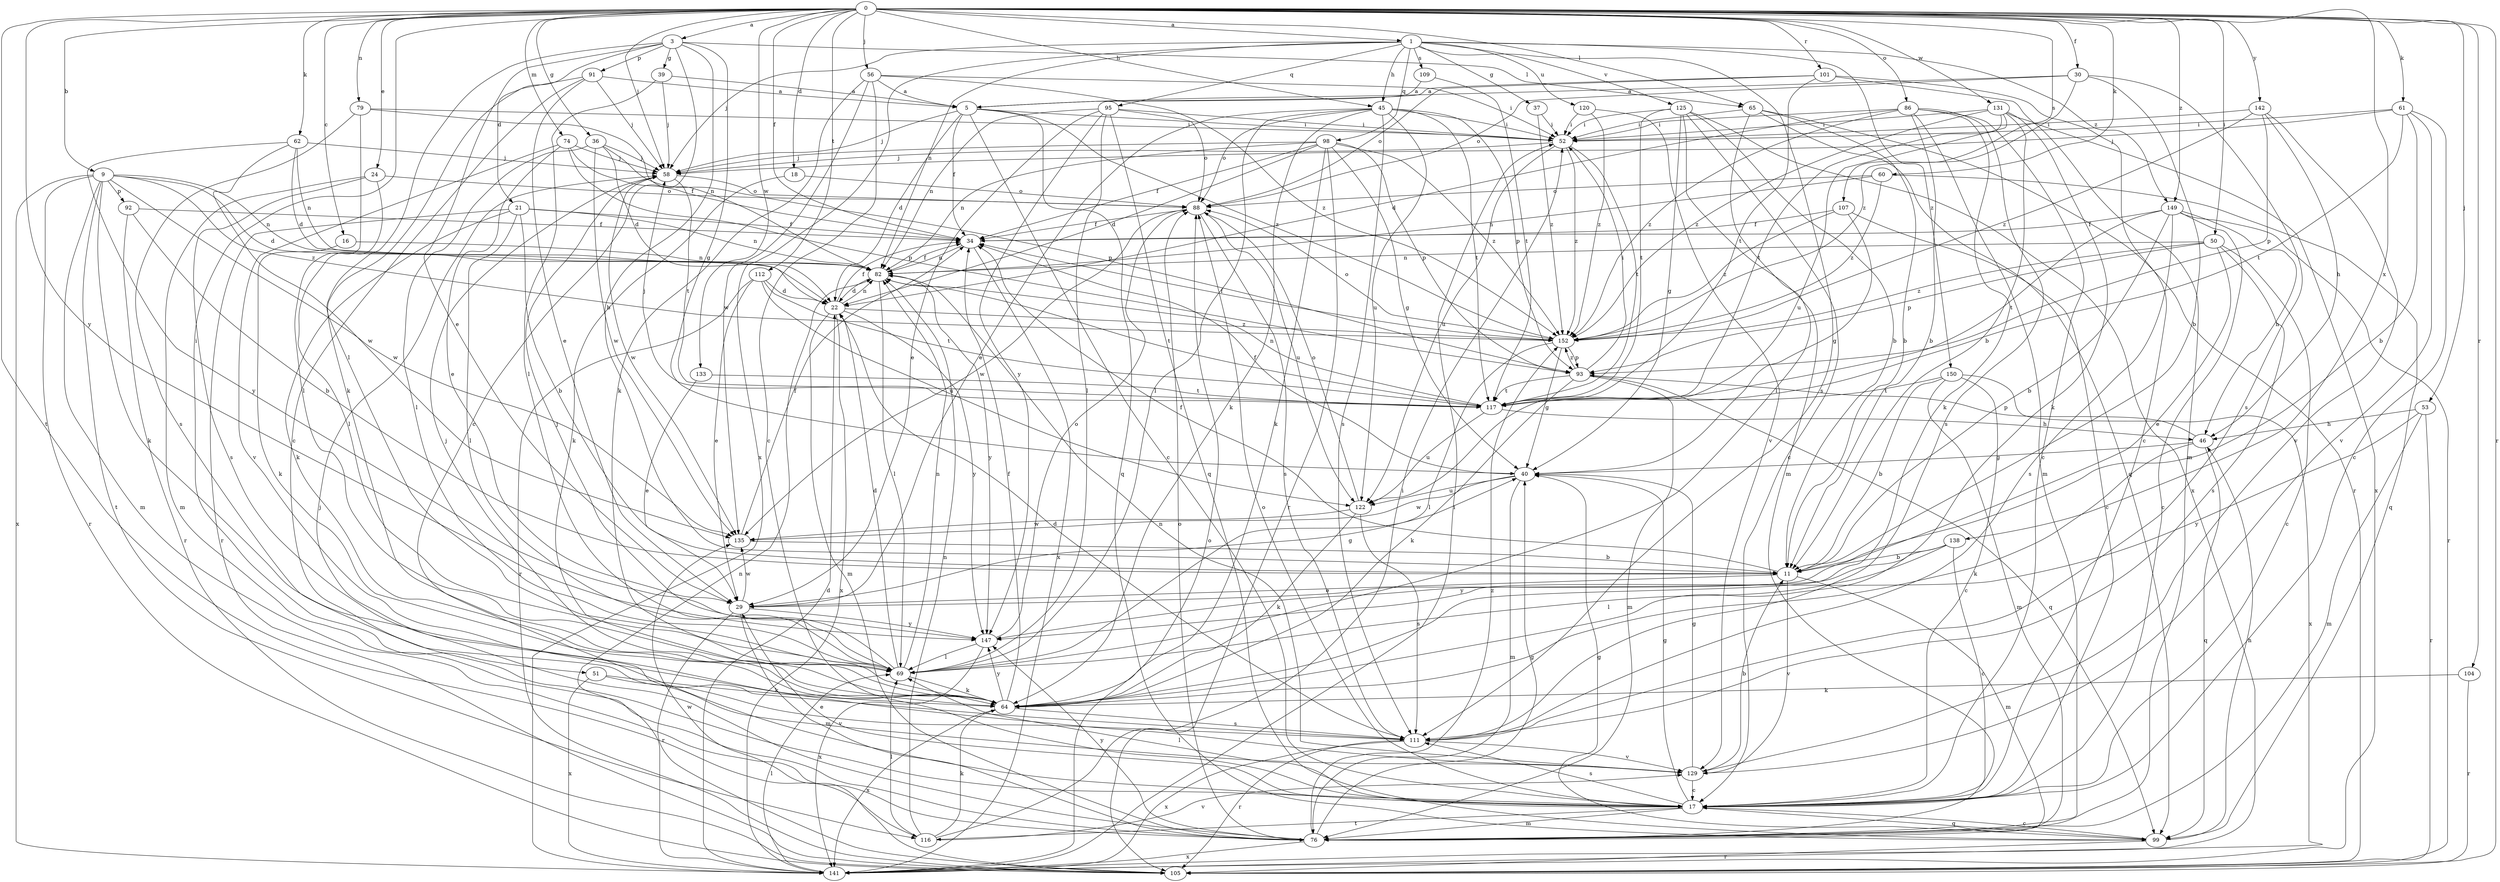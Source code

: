 strict digraph  {
0;
1;
3;
5;
9;
11;
16;
17;
18;
21;
22;
24;
29;
30;
34;
36;
37;
39;
40;
45;
46;
50;
51;
52;
53;
56;
58;
60;
61;
62;
64;
65;
69;
74;
76;
79;
82;
86;
88;
91;
92;
93;
95;
98;
99;
101;
104;
105;
107;
109;
111;
112;
116;
117;
120;
122;
125;
129;
131;
133;
135;
138;
141;
142;
147;
149;
150;
152;
0 -> 1  [label=a];
0 -> 3  [label=a];
0 -> 9  [label=b];
0 -> 16  [label=c];
0 -> 18  [label=d];
0 -> 24  [label=e];
0 -> 30  [label=f];
0 -> 34  [label=f];
0 -> 36  [label=g];
0 -> 45  [label=h];
0 -> 50  [label=i];
0 -> 51  [label=i];
0 -> 53  [label=j];
0 -> 56  [label=j];
0 -> 58  [label=j];
0 -> 60  [label=k];
0 -> 61  [label=k];
0 -> 62  [label=k];
0 -> 65  [label=l];
0 -> 74  [label=m];
0 -> 79  [label=n];
0 -> 86  [label=o];
0 -> 101  [label=r];
0 -> 104  [label=r];
0 -> 105  [label=r];
0 -> 107  [label=s];
0 -> 112  [label=t];
0 -> 116  [label=t];
0 -> 131  [label=w];
0 -> 133  [label=w];
0 -> 138  [label=x];
0 -> 142  [label=y];
0 -> 147  [label=y];
0 -> 149  [label=z];
1 -> 37  [label=g];
1 -> 45  [label=h];
1 -> 58  [label=j];
1 -> 82  [label=n];
1 -> 95  [label=q];
1 -> 98  [label=q];
1 -> 109  [label=s];
1 -> 111  [label=s];
1 -> 120  [label=u];
1 -> 125  [label=v];
1 -> 141  [label=x];
1 -> 149  [label=z];
1 -> 150  [label=z];
3 -> 11  [label=b];
3 -> 17  [label=c];
3 -> 21  [label=d];
3 -> 29  [label=e];
3 -> 39  [label=g];
3 -> 40  [label=g];
3 -> 65  [label=l];
3 -> 69  [label=l];
3 -> 91  [label=p];
5 -> 17  [label=c];
5 -> 22  [label=d];
5 -> 34  [label=f];
5 -> 52  [label=i];
5 -> 58  [label=j];
5 -> 99  [label=q];
5 -> 152  [label=z];
9 -> 22  [label=d];
9 -> 64  [label=k];
9 -> 76  [label=m];
9 -> 82  [label=n];
9 -> 92  [label=p];
9 -> 105  [label=r];
9 -> 116  [label=t];
9 -> 135  [label=w];
9 -> 141  [label=x];
9 -> 152  [label=z];
11 -> 29  [label=e];
11 -> 34  [label=f];
11 -> 76  [label=m];
11 -> 129  [label=v];
16 -> 64  [label=k];
16 -> 82  [label=n];
17 -> 29  [label=e];
17 -> 40  [label=g];
17 -> 69  [label=l];
17 -> 76  [label=m];
17 -> 88  [label=o];
17 -> 99  [label=q];
17 -> 111  [label=s];
17 -> 116  [label=t];
18 -> 64  [label=k];
18 -> 88  [label=o];
21 -> 11  [label=b];
21 -> 34  [label=f];
21 -> 64  [label=k];
21 -> 69  [label=l];
21 -> 82  [label=n];
21 -> 105  [label=r];
22 -> 34  [label=f];
22 -> 76  [label=m];
22 -> 82  [label=n];
22 -> 141  [label=x];
22 -> 147  [label=y];
22 -> 152  [label=z];
24 -> 69  [label=l];
24 -> 76  [label=m];
24 -> 88  [label=o];
24 -> 111  [label=s];
29 -> 40  [label=g];
29 -> 76  [label=m];
29 -> 105  [label=r];
29 -> 135  [label=w];
29 -> 147  [label=y];
30 -> 5  [label=a];
30 -> 11  [label=b];
30 -> 88  [label=o];
30 -> 111  [label=s];
30 -> 152  [label=z];
34 -> 82  [label=n];
34 -> 141  [label=x];
36 -> 22  [label=d];
36 -> 58  [label=j];
36 -> 69  [label=l];
36 -> 93  [label=p];
36 -> 135  [label=w];
37 -> 52  [label=i];
37 -> 152  [label=z];
39 -> 5  [label=a];
39 -> 58  [label=j];
39 -> 69  [label=l];
40 -> 34  [label=f];
40 -> 76  [label=m];
40 -> 122  [label=u];
40 -> 135  [label=w];
45 -> 29  [label=e];
45 -> 52  [label=i];
45 -> 64  [label=k];
45 -> 69  [label=l];
45 -> 88  [label=o];
45 -> 93  [label=p];
45 -> 111  [label=s];
45 -> 117  [label=t];
45 -> 122  [label=u];
46 -> 40  [label=g];
46 -> 64  [label=k];
46 -> 93  [label=p];
46 -> 99  [label=q];
50 -> 17  [label=c];
50 -> 29  [label=e];
50 -> 82  [label=n];
50 -> 93  [label=p];
50 -> 111  [label=s];
50 -> 152  [label=z];
51 -> 64  [label=k];
51 -> 129  [label=v];
51 -> 141  [label=x];
52 -> 58  [label=j];
52 -> 117  [label=t];
52 -> 122  [label=u];
52 -> 152  [label=z];
53 -> 46  [label=h];
53 -> 76  [label=m];
53 -> 105  [label=r];
53 -> 147  [label=y];
56 -> 5  [label=a];
56 -> 17  [label=c];
56 -> 52  [label=i];
56 -> 64  [label=k];
56 -> 135  [label=w];
56 -> 152  [label=z];
58 -> 88  [label=o];
58 -> 117  [label=t];
58 -> 135  [label=w];
60 -> 82  [label=n];
60 -> 88  [label=o];
60 -> 99  [label=q];
60 -> 152  [label=z];
61 -> 11  [label=b];
61 -> 17  [label=c];
61 -> 52  [label=i];
61 -> 58  [label=j];
61 -> 117  [label=t];
61 -> 129  [label=v];
62 -> 22  [label=d];
62 -> 58  [label=j];
62 -> 82  [label=n];
62 -> 135  [label=w];
62 -> 147  [label=y];
64 -> 34  [label=f];
64 -> 58  [label=j];
64 -> 111  [label=s];
64 -> 141  [label=x];
64 -> 147  [label=y];
65 -> 11  [label=b];
65 -> 52  [label=i];
65 -> 69  [label=l];
65 -> 99  [label=q];
65 -> 105  [label=r];
69 -> 22  [label=d];
69 -> 58  [label=j];
69 -> 64  [label=k];
69 -> 82  [label=n];
74 -> 29  [label=e];
74 -> 34  [label=f];
74 -> 58  [label=j];
74 -> 93  [label=p];
74 -> 129  [label=v];
76 -> 40  [label=g];
76 -> 58  [label=j];
76 -> 88  [label=o];
76 -> 141  [label=x];
76 -> 147  [label=y];
76 -> 152  [label=z];
79 -> 52  [label=i];
79 -> 69  [label=l];
79 -> 82  [label=n];
79 -> 111  [label=s];
82 -> 22  [label=d];
82 -> 34  [label=f];
82 -> 69  [label=l];
82 -> 117  [label=t];
82 -> 147  [label=y];
86 -> 11  [label=b];
86 -> 17  [label=c];
86 -> 22  [label=d];
86 -> 52  [label=i];
86 -> 64  [label=k];
86 -> 76  [label=m];
86 -> 111  [label=s];
86 -> 152  [label=z];
88 -> 34  [label=f];
88 -> 111  [label=s];
88 -> 122  [label=u];
88 -> 135  [label=w];
91 -> 5  [label=a];
91 -> 17  [label=c];
91 -> 29  [label=e];
91 -> 58  [label=j];
91 -> 64  [label=k];
92 -> 11  [label=b];
92 -> 34  [label=f];
92 -> 105  [label=r];
93 -> 52  [label=i];
93 -> 64  [label=k];
93 -> 76  [label=m];
93 -> 99  [label=q];
93 -> 117  [label=t];
93 -> 152  [label=z];
95 -> 29  [label=e];
95 -> 52  [label=i];
95 -> 69  [label=l];
95 -> 82  [label=n];
95 -> 88  [label=o];
95 -> 99  [label=q];
95 -> 147  [label=y];
98 -> 22  [label=d];
98 -> 34  [label=f];
98 -> 40  [label=g];
98 -> 58  [label=j];
98 -> 64  [label=k];
98 -> 82  [label=n];
98 -> 93  [label=p];
98 -> 105  [label=r];
98 -> 152  [label=z];
99 -> 17  [label=c];
99 -> 40  [label=g];
99 -> 46  [label=h];
99 -> 105  [label=r];
101 -> 5  [label=a];
101 -> 17  [label=c];
101 -> 76  [label=m];
101 -> 88  [label=o];
101 -> 117  [label=t];
104 -> 64  [label=k];
104 -> 105  [label=r];
105 -> 135  [label=w];
107 -> 17  [label=c];
107 -> 34  [label=f];
107 -> 40  [label=g];
107 -> 152  [label=z];
109 -> 5  [label=a];
109 -> 117  [label=t];
111 -> 22  [label=d];
111 -> 105  [label=r];
111 -> 129  [label=v];
111 -> 141  [label=x];
112 -> 22  [label=d];
112 -> 29  [label=e];
112 -> 105  [label=r];
112 -> 117  [label=t];
112 -> 122  [label=u];
116 -> 52  [label=i];
116 -> 64  [label=k];
116 -> 69  [label=l];
116 -> 82  [label=n];
116 -> 129  [label=v];
117 -> 46  [label=h];
117 -> 58  [label=j];
117 -> 82  [label=n];
117 -> 122  [label=u];
120 -> 52  [label=i];
120 -> 129  [label=v];
120 -> 152  [label=z];
122 -> 64  [label=k];
122 -> 88  [label=o];
122 -> 111  [label=s];
122 -> 135  [label=w];
125 -> 11  [label=b];
125 -> 17  [label=c];
125 -> 40  [label=g];
125 -> 52  [label=i];
125 -> 76  [label=m];
125 -> 117  [label=t];
125 -> 141  [label=x];
129 -> 11  [label=b];
129 -> 17  [label=c];
129 -> 40  [label=g];
129 -> 82  [label=n];
131 -> 11  [label=b];
131 -> 52  [label=i];
131 -> 64  [label=k];
131 -> 117  [label=t];
131 -> 122  [label=u];
131 -> 141  [label=x];
131 -> 152  [label=z];
133 -> 29  [label=e];
133 -> 117  [label=t];
135 -> 11  [label=b];
135 -> 34  [label=f];
138 -> 11  [label=b];
138 -> 17  [label=c];
138 -> 69  [label=l];
138 -> 147  [label=y];
141 -> 22  [label=d];
141 -> 52  [label=i];
141 -> 69  [label=l];
141 -> 82  [label=n];
141 -> 88  [label=o];
142 -> 46  [label=h];
142 -> 52  [label=i];
142 -> 93  [label=p];
142 -> 129  [label=v];
142 -> 152  [label=z];
147 -> 69  [label=l];
147 -> 88  [label=o];
147 -> 141  [label=x];
149 -> 11  [label=b];
149 -> 17  [label=c];
149 -> 34  [label=f];
149 -> 46  [label=h];
149 -> 105  [label=r];
149 -> 111  [label=s];
149 -> 117  [label=t];
150 -> 11  [label=b];
150 -> 17  [label=c];
150 -> 76  [label=m];
150 -> 117  [label=t];
150 -> 141  [label=x];
152 -> 34  [label=f];
152 -> 40  [label=g];
152 -> 69  [label=l];
152 -> 88  [label=o];
152 -> 93  [label=p];
}

